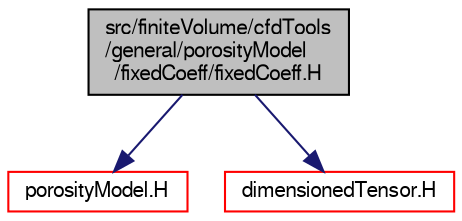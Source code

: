 digraph "src/finiteVolume/cfdTools/general/porosityModel/fixedCoeff/fixedCoeff.H"
{
  bgcolor="transparent";
  edge [fontname="FreeSans",fontsize="10",labelfontname="FreeSans",labelfontsize="10"];
  node [fontname="FreeSans",fontsize="10",shape=record];
  Node0 [label="src/finiteVolume/cfdTools\l/general/porosityModel\l/fixedCoeff/fixedCoeff.H",height=0.2,width=0.4,color="black", fillcolor="grey75", style="filled", fontcolor="black"];
  Node0 -> Node1 [color="midnightblue",fontsize="10",style="solid",fontname="FreeSans"];
  Node1 [label="porosityModel.H",height=0.2,width=0.4,color="red",URL="$a01304.html"];
  Node0 -> Node275 [color="midnightblue",fontsize="10",style="solid",fontname="FreeSans"];
  Node275 [label="dimensionedTensor.H",height=0.2,width=0.4,color="red",URL="$a09368.html"];
}
